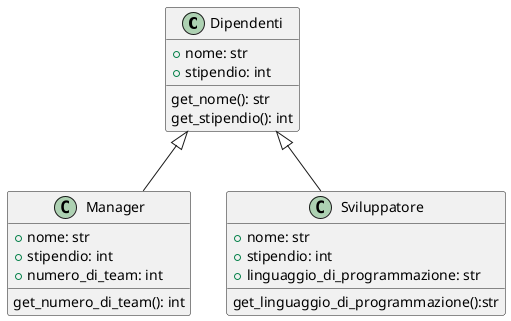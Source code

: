 @startuml cleme_5
class Dipendenti {
+nome: str
+stipendio: int

    get_nome(): str
    get_stipendio(): int

}
Dipendenti <|-- Manager 
Dipendenti <|-- Sviluppatore

class Manager {
+nome: str
+stipendio: int
+numero_di_team: int


get_numero_di_team(): int
}

class Sviluppatore {
+nome: str
+stipendio: int
+linguaggio_di_programmazione: str

get_linguaggio_di_programmazione():str
}
@enduml
